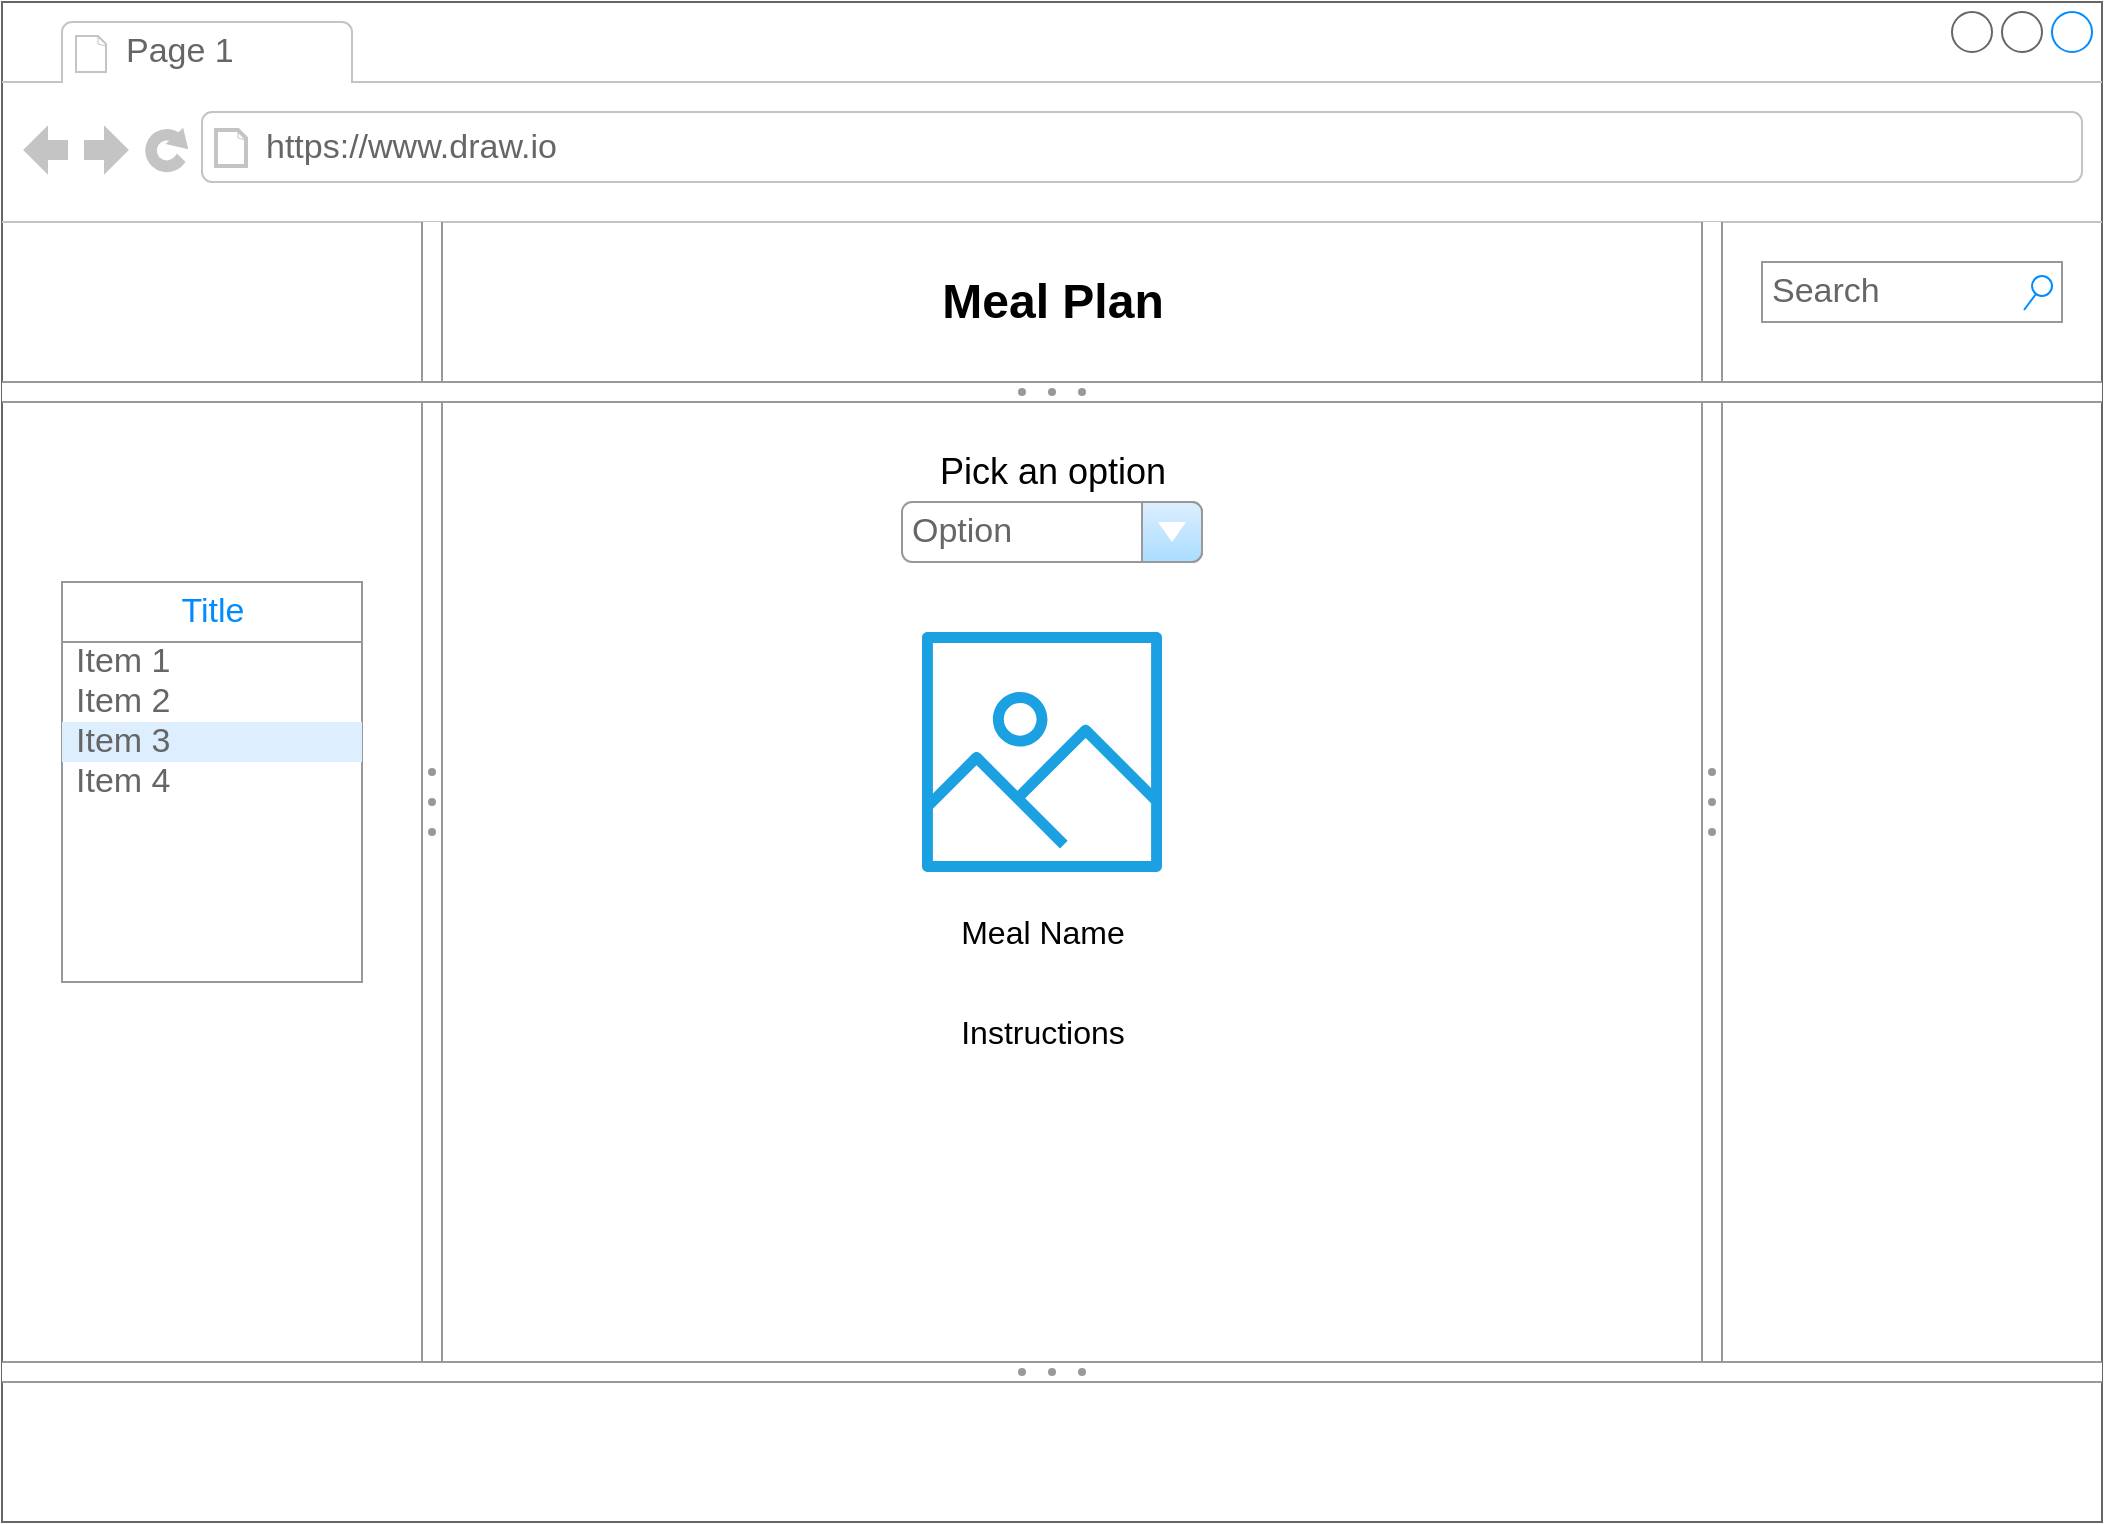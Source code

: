 <mxfile version="20.2.0" type="github">
  <diagram id="Zk0gkQbKJXdQOOwpL5J1" name="Page-1">
    <mxGraphModel dx="1447" dy="1663" grid="1" gridSize="10" guides="1" tooltips="1" connect="1" arrows="1" fold="1" page="1" pageScale="1" pageWidth="1100" pageHeight="850" math="0" shadow="0">
      <root>
        <mxCell id="0" />
        <mxCell id="1" parent="0" />
        <mxCell id="hqVjYaUQH7NNC5rdl6VV-24" value="" style="strokeWidth=1;shadow=0;dashed=0;align=center;html=1;shape=mxgraph.mockup.containers.browserWindow;rSize=0;strokeColor=#666666;strokeColor2=#008cff;strokeColor3=#c4c4c4;mainText=,;recursiveResize=0;" vertex="1" parent="1">
          <mxGeometry x="30" y="-800" width="1050" height="760" as="geometry" />
        </mxCell>
        <mxCell id="hqVjYaUQH7NNC5rdl6VV-25" value="Page 1" style="strokeWidth=1;shadow=0;dashed=0;align=center;html=1;shape=mxgraph.mockup.containers.anchor;fontSize=17;fontColor=#666666;align=left;" vertex="1" parent="hqVjYaUQH7NNC5rdl6VV-24">
          <mxGeometry x="60" y="12" width="110" height="26" as="geometry" />
        </mxCell>
        <mxCell id="hqVjYaUQH7NNC5rdl6VV-26" value="https://www.draw.io" style="strokeWidth=1;shadow=0;dashed=0;align=center;html=1;shape=mxgraph.mockup.containers.anchor;rSize=0;fontSize=17;fontColor=#666666;align=left;" vertex="1" parent="hqVjYaUQH7NNC5rdl6VV-24">
          <mxGeometry x="130" y="60" width="250" height="26" as="geometry" />
        </mxCell>
        <mxCell id="hqVjYaUQH7NNC5rdl6VV-36" value="Search" style="strokeWidth=1;shadow=0;dashed=0;align=center;html=1;shape=mxgraph.mockup.forms.searchBox;strokeColor=#999999;mainText=;strokeColor2=#008cff;fontColor=#666666;fontSize=17;align=left;spacingLeft=3;" vertex="1" parent="hqVjYaUQH7NNC5rdl6VV-24">
          <mxGeometry x="880" y="130" width="150" height="30" as="geometry" />
        </mxCell>
        <mxCell id="hqVjYaUQH7NNC5rdl6VV-27" value="Option" style="strokeWidth=1;shadow=0;dashed=0;align=center;html=1;shape=mxgraph.mockup.forms.comboBox;strokeColor=#999999;fillColor=#ddeeff;align=left;fillColor2=#aaddff;mainText=;fontColor=#666666;fontSize=17;spacingLeft=3;" vertex="1" parent="hqVjYaUQH7NNC5rdl6VV-24">
          <mxGeometry x="450" y="250" width="150" height="30" as="geometry" />
        </mxCell>
        <mxCell id="hqVjYaUQH7NNC5rdl6VV-38" value="Meal Plan" style="text;strokeColor=none;fillColor=none;html=1;fontSize=24;fontStyle=1;verticalAlign=middle;align=center;" vertex="1" parent="hqVjYaUQH7NNC5rdl6VV-24">
          <mxGeometry x="475" y="130" width="100" height="40" as="geometry" />
        </mxCell>
        <mxCell id="hqVjYaUQH7NNC5rdl6VV-39" value="" style="verticalLabelPosition=bottom;shadow=0;dashed=0;align=center;html=1;verticalAlign=top;strokeWidth=1;shape=mxgraph.mockup.forms.splitter;strokeColor=#999999;direction=north;" vertex="1" parent="hqVjYaUQH7NNC5rdl6VV-24">
          <mxGeometry x="210" y="110" width="10" height="580" as="geometry" />
        </mxCell>
        <mxCell id="hqVjYaUQH7NNC5rdl6VV-41" value="" style="verticalLabelPosition=bottom;shadow=0;dashed=0;align=center;html=1;verticalAlign=top;strokeWidth=1;shape=mxgraph.mockup.forms.splitter;strokeColor=#999999;direction=north;" vertex="1" parent="hqVjYaUQH7NNC5rdl6VV-24">
          <mxGeometry x="850" y="110" width="10" height="580" as="geometry" />
        </mxCell>
        <mxCell id="hqVjYaUQH7NNC5rdl6VV-34" value="" style="verticalLabelPosition=bottom;shadow=0;dashed=0;align=center;html=1;verticalAlign=top;strokeWidth=1;shape=mxgraph.mockup.forms.splitter;strokeColor=#999999;" vertex="1" parent="hqVjYaUQH7NNC5rdl6VV-24">
          <mxGeometry y="680" width="1050" height="10" as="geometry" />
        </mxCell>
        <mxCell id="hqVjYaUQH7NNC5rdl6VV-28" value="" style="strokeWidth=1;shadow=0;dashed=0;align=center;html=1;shape=mxgraph.mockup.forms.rrect;rSize=0;strokeColor=#999999;fillColor=#ffffff;" vertex="1" parent="hqVjYaUQH7NNC5rdl6VV-24">
          <mxGeometry x="30" y="290" width="150" height="200" as="geometry" />
        </mxCell>
        <mxCell id="hqVjYaUQH7NNC5rdl6VV-29" value="Title" style="strokeWidth=1;shadow=0;dashed=0;align=center;html=1;shape=mxgraph.mockup.forms.rrect;rSize=0;strokeColor=#999999;fontColor=#008cff;fontSize=17;fillColor=#ffffff;resizeWidth=1;" vertex="1" parent="hqVjYaUQH7NNC5rdl6VV-28">
          <mxGeometry width="150" height="30" relative="1" as="geometry" />
        </mxCell>
        <mxCell id="hqVjYaUQH7NNC5rdl6VV-30" value="Item 1" style="strokeWidth=1;shadow=0;dashed=0;align=center;html=1;shape=mxgraph.mockup.forms.anchor;fontSize=17;fontColor=#666666;align=left;spacingLeft=5;resizeWidth=1;" vertex="1" parent="hqVjYaUQH7NNC5rdl6VV-28">
          <mxGeometry width="150" height="20" relative="1" as="geometry">
            <mxPoint y="30" as="offset" />
          </mxGeometry>
        </mxCell>
        <mxCell id="hqVjYaUQH7NNC5rdl6VV-31" value="Item 2" style="strokeWidth=1;shadow=0;dashed=0;align=center;html=1;shape=mxgraph.mockup.forms.anchor;fontSize=17;fontColor=#666666;align=left;spacingLeft=5;resizeWidth=1;" vertex="1" parent="hqVjYaUQH7NNC5rdl6VV-28">
          <mxGeometry width="150" height="20" relative="1" as="geometry">
            <mxPoint y="50" as="offset" />
          </mxGeometry>
        </mxCell>
        <mxCell id="hqVjYaUQH7NNC5rdl6VV-32" value="Item 3" style="strokeWidth=1;shadow=0;dashed=0;align=center;html=1;shape=mxgraph.mockup.forms.rrect;rSize=0;fontSize=17;fontColor=#666666;align=left;spacingLeft=5;fillColor=#ddeeff;strokeColor=none;resizeWidth=1;" vertex="1" parent="hqVjYaUQH7NNC5rdl6VV-28">
          <mxGeometry width="150" height="20" relative="1" as="geometry">
            <mxPoint y="70" as="offset" />
          </mxGeometry>
        </mxCell>
        <mxCell id="hqVjYaUQH7NNC5rdl6VV-33" value="Item 4" style="strokeWidth=1;shadow=0;dashed=0;align=center;html=1;shape=mxgraph.mockup.forms.anchor;fontSize=17;fontColor=#666666;align=left;spacingLeft=5;resizeWidth=1;" vertex="1" parent="hqVjYaUQH7NNC5rdl6VV-28">
          <mxGeometry width="150" height="20" relative="1" as="geometry">
            <mxPoint y="90" as="offset" />
          </mxGeometry>
        </mxCell>
        <mxCell id="hqVjYaUQH7NNC5rdl6VV-42" value="&lt;font style=&quot;font-size: 18px;&quot;&gt;Pick an option&lt;/font&gt;" style="text;html=1;strokeColor=none;fillColor=none;align=center;verticalAlign=middle;whiteSpace=wrap;rounded=0;" vertex="1" parent="hqVjYaUQH7NNC5rdl6VV-24">
          <mxGeometry x="443.75" y="220" width="162.5" height="30" as="geometry" />
        </mxCell>
        <mxCell id="hqVjYaUQH7NNC5rdl6VV-43" value="" style="sketch=0;outlineConnect=0;fillColor=#1ba1e2;strokeColor=#006EAF;dashed=0;verticalLabelPosition=bottom;verticalAlign=top;align=center;html=1;fontSize=12;fontStyle=0;aspect=fixed;pointerEvents=1;shape=mxgraph.aws4.container_registry_image;fontColor=#ffffff;" vertex="1" parent="hqVjYaUQH7NNC5rdl6VV-24">
          <mxGeometry x="460" y="315" width="120" height="120" as="geometry" />
        </mxCell>
        <mxCell id="hqVjYaUQH7NNC5rdl6VV-62" value="&lt;font style=&quot;font-size: 16px;&quot;&gt;Meal Name&lt;/font&gt;" style="text;html=1;strokeColor=none;fillColor=none;align=center;verticalAlign=middle;whiteSpace=wrap;rounded=0;" vertex="1" parent="hqVjYaUQH7NNC5rdl6VV-24">
          <mxGeometry x="438.75" y="450" width="162.5" height="30" as="geometry" />
        </mxCell>
        <mxCell id="hqVjYaUQH7NNC5rdl6VV-63" value="&lt;font style=&quot;font-size: 16px;&quot;&gt;Instructions&lt;/font&gt;" style="text;html=1;strokeColor=none;fillColor=none;align=center;verticalAlign=middle;whiteSpace=wrap;rounded=0;" vertex="1" parent="hqVjYaUQH7NNC5rdl6VV-24">
          <mxGeometry x="438.75" y="500" width="162.5" height="30" as="geometry" />
        </mxCell>
        <mxCell id="hqVjYaUQH7NNC5rdl6VV-40" value="" style="verticalLabelPosition=bottom;shadow=0;dashed=0;align=center;html=1;verticalAlign=top;strokeWidth=1;shape=mxgraph.mockup.forms.splitter;strokeColor=#999999;" vertex="1" parent="1">
          <mxGeometry x="30" y="-610" width="1050" height="10" as="geometry" />
        </mxCell>
      </root>
    </mxGraphModel>
  </diagram>
</mxfile>
